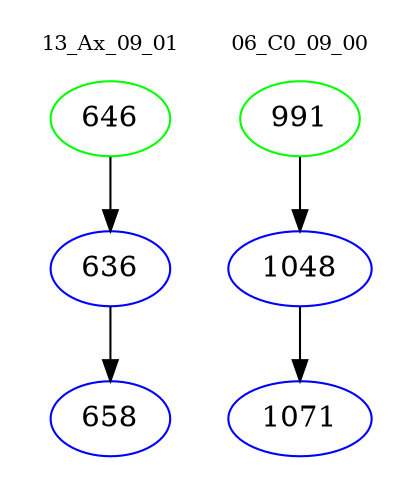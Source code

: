 digraph{
subgraph cluster_0 {
color = white
label = "13_Ax_09_01";
fontsize=10;
T0_646 [label="646", color="green"]
T0_646 -> T0_636 [color="black"]
T0_636 [label="636", color="blue"]
T0_636 -> T0_658 [color="black"]
T0_658 [label="658", color="blue"]
}
subgraph cluster_1 {
color = white
label = "06_C0_09_00";
fontsize=10;
T1_991 [label="991", color="green"]
T1_991 -> T1_1048 [color="black"]
T1_1048 [label="1048", color="blue"]
T1_1048 -> T1_1071 [color="black"]
T1_1071 [label="1071", color="blue"]
}
}
